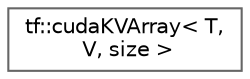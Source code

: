 digraph "类继承关系图"
{
 // LATEX_PDF_SIZE
  bgcolor="transparent";
  edge [fontname=Helvetica,fontsize=10,labelfontname=Helvetica,labelfontsize=10];
  node [fontname=Helvetica,fontsize=10,shape=box,height=0.2,width=0.4];
  rankdir="LR";
  Node0 [id="Node000000",label="tf::cudaKVArray\< T,\l V, size \>",height=0.2,width=0.4,color="grey40", fillcolor="white", style="filled",URL="$structtf_1_1cuda_k_v_array.html",tooltip=" "];
}
